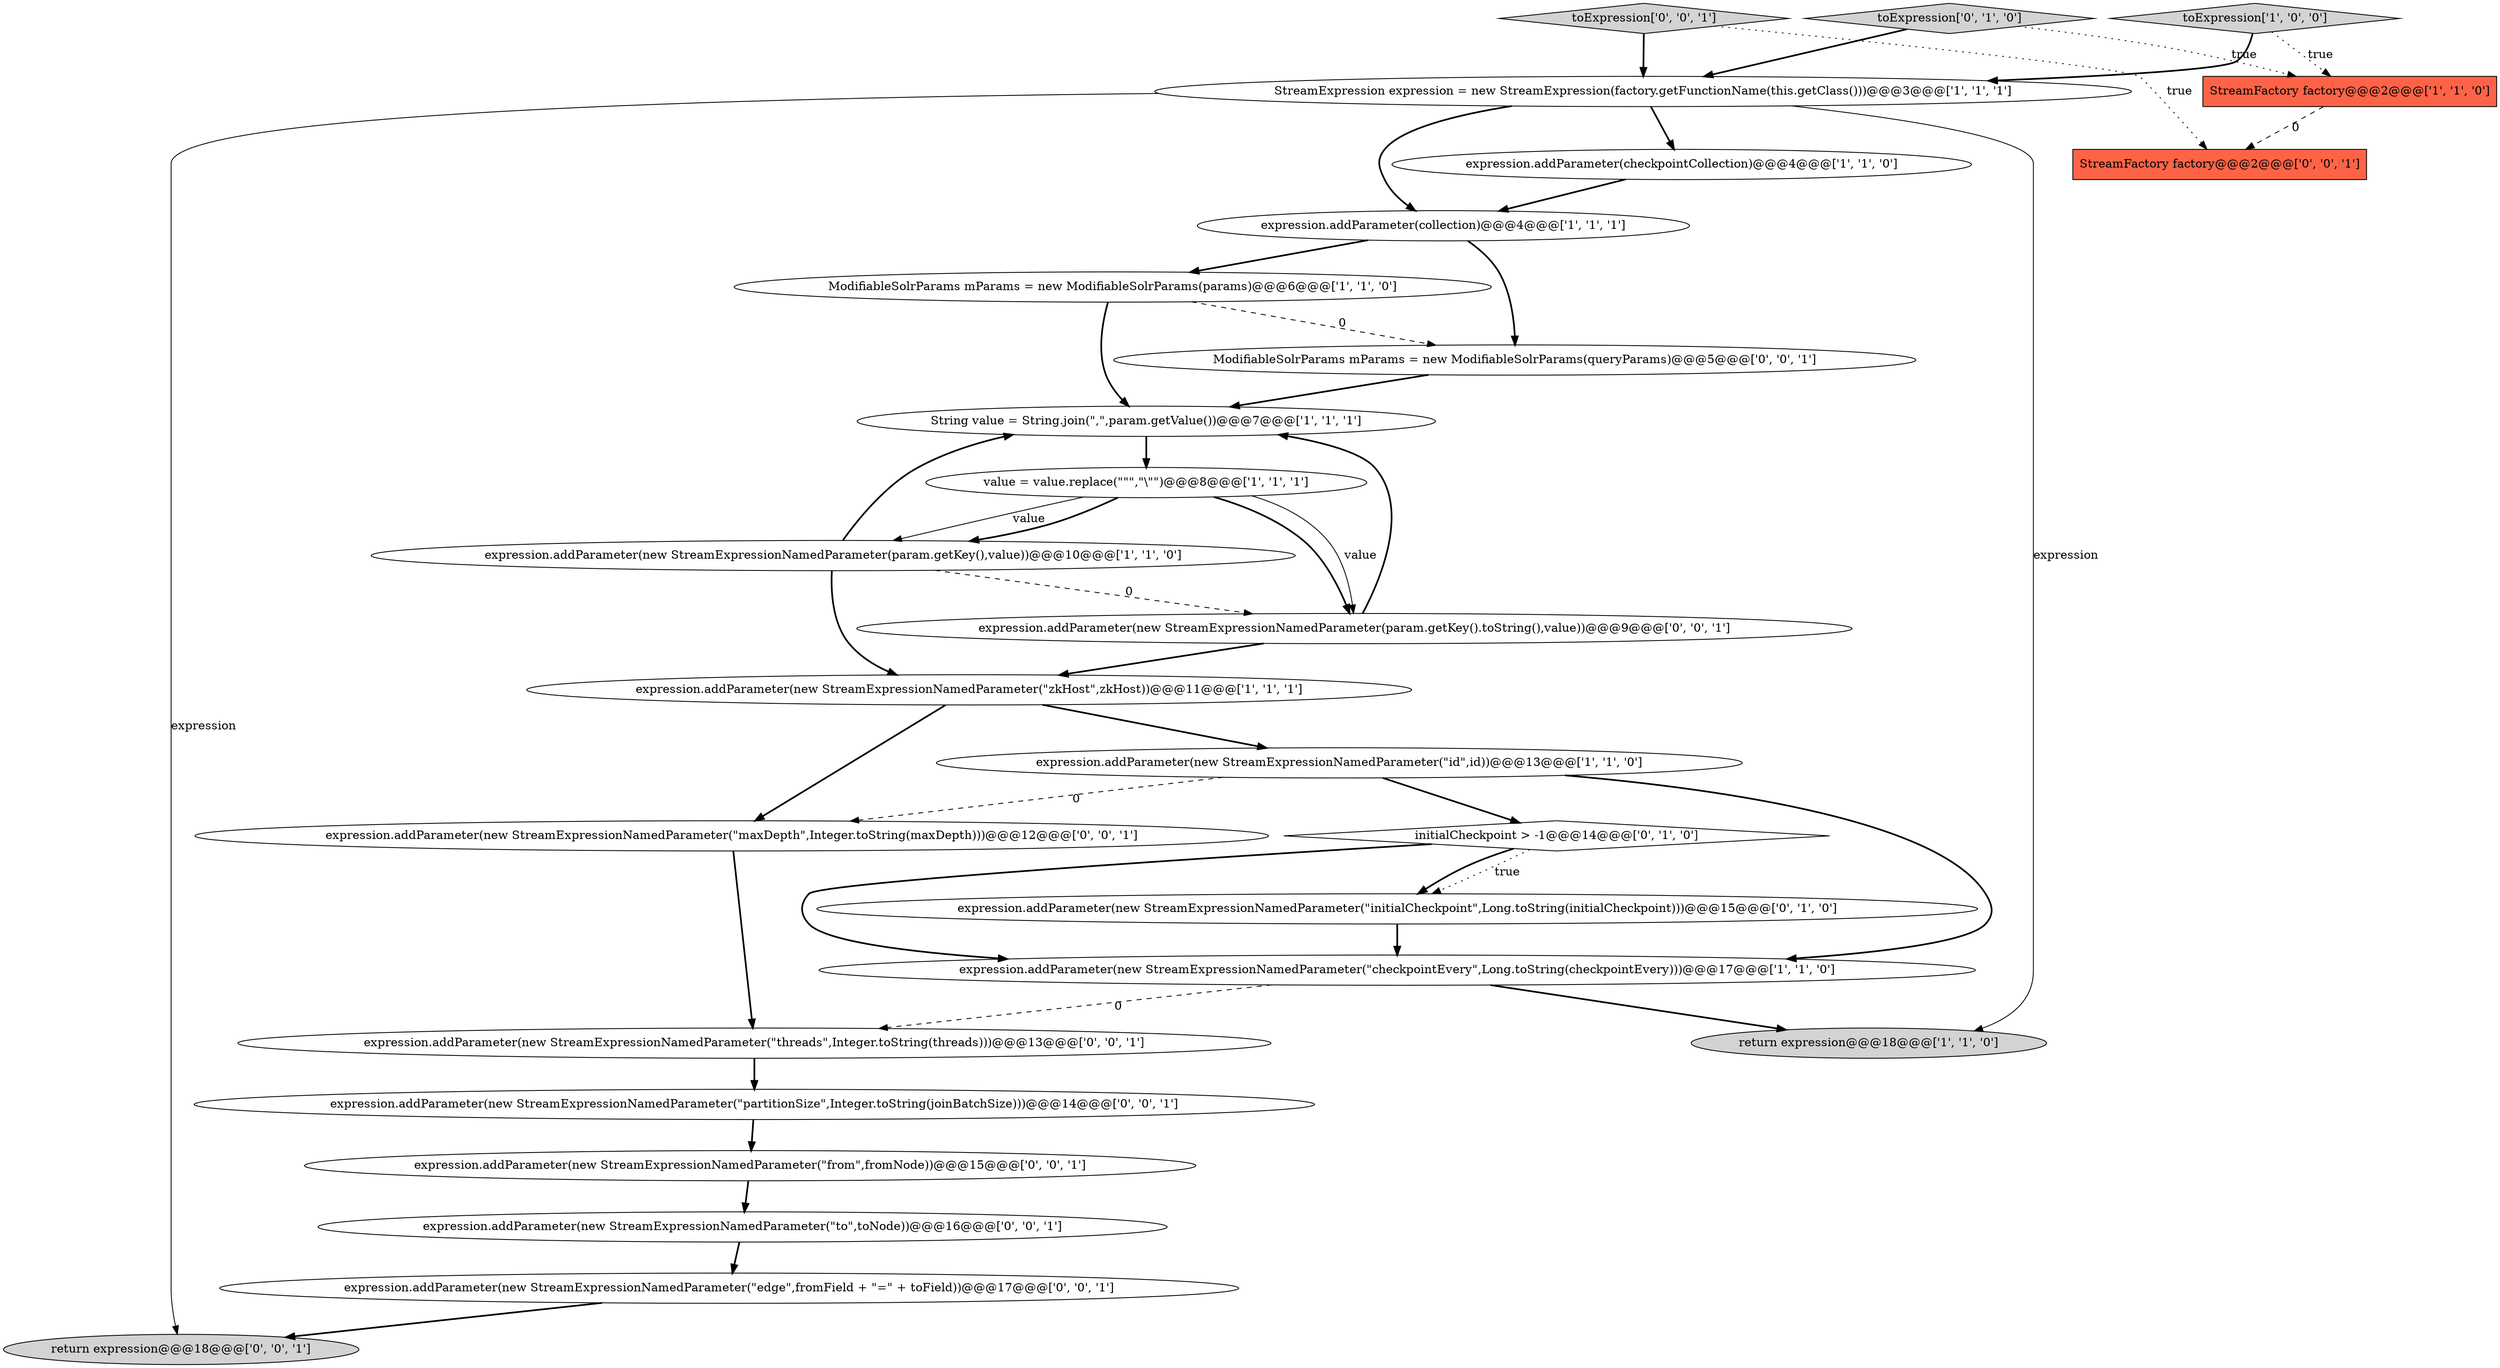 digraph {
18 [style = filled, label = "StreamFactory factory@@@2@@@['0', '0', '1']", fillcolor = tomato, shape = box image = "AAA0AAABBB3BBB"];
26 [style = filled, label = "toExpression['0', '0', '1']", fillcolor = lightgray, shape = diamond image = "AAA0AAABBB3BBB"];
4 [style = filled, label = "expression.addParameter(new StreamExpressionNamedParameter(\"id\",id))@@@13@@@['1', '1', '0']", fillcolor = white, shape = ellipse image = "AAA0AAABBB1BBB"];
23 [style = filled, label = "expression.addParameter(new StreamExpressionNamedParameter(\"threads\",Integer.toString(threads)))@@@13@@@['0', '0', '1']", fillcolor = white, shape = ellipse image = "AAA0AAABBB3BBB"];
20 [style = filled, label = "expression.addParameter(new StreamExpressionNamedParameter(\"from\",fromNode))@@@15@@@['0', '0', '1']", fillcolor = white, shape = ellipse image = "AAA0AAABBB3BBB"];
24 [style = filled, label = "expression.addParameter(new StreamExpressionNamedParameter(\"partitionSize\",Integer.toString(joinBatchSize)))@@@14@@@['0', '0', '1']", fillcolor = white, shape = ellipse image = "AAA0AAABBB3BBB"];
2 [style = filled, label = "expression.addParameter(new StreamExpressionNamedParameter(\"zkHost\",zkHost))@@@11@@@['1', '1', '1']", fillcolor = white, shape = ellipse image = "AAA0AAABBB1BBB"];
21 [style = filled, label = "expression.addParameter(new StreamExpressionNamedParameter(param.getKey().toString(),value))@@@9@@@['0', '0', '1']", fillcolor = white, shape = ellipse image = "AAA0AAABBB3BBB"];
19 [style = filled, label = "ModifiableSolrParams mParams = new ModifiableSolrParams(queryParams)@@@5@@@['0', '0', '1']", fillcolor = white, shape = ellipse image = "AAA0AAABBB3BBB"];
12 [style = filled, label = "ModifiableSolrParams mParams = new ModifiableSolrParams(params)@@@6@@@['1', '1', '0']", fillcolor = white, shape = ellipse image = "AAA0AAABBB1BBB"];
16 [style = filled, label = "expression.addParameter(new StreamExpressionNamedParameter(\"to\",toNode))@@@16@@@['0', '0', '1']", fillcolor = white, shape = ellipse image = "AAA0AAABBB3BBB"];
10 [style = filled, label = "expression.addParameter(checkpointCollection)@@@4@@@['1', '1', '0']", fillcolor = white, shape = ellipse image = "AAA0AAABBB1BBB"];
17 [style = filled, label = "return expression@@@18@@@['0', '0', '1']", fillcolor = lightgray, shape = ellipse image = "AAA0AAABBB3BBB"];
7 [style = filled, label = "expression.addParameter(new StreamExpressionNamedParameter(param.getKey(),value))@@@10@@@['1', '1', '0']", fillcolor = white, shape = ellipse image = "AAA0AAABBB1BBB"];
13 [style = filled, label = "initialCheckpoint > -1@@@14@@@['0', '1', '0']", fillcolor = white, shape = diamond image = "AAA1AAABBB2BBB"];
11 [style = filled, label = "StreamFactory factory@@@2@@@['1', '1', '0']", fillcolor = tomato, shape = box image = "AAA0AAABBB1BBB"];
14 [style = filled, label = "toExpression['0', '1', '0']", fillcolor = lightgray, shape = diamond image = "AAA0AAABBB2BBB"];
22 [style = filled, label = "expression.addParameter(new StreamExpressionNamedParameter(\"maxDepth\",Integer.toString(maxDepth)))@@@12@@@['0', '0', '1']", fillcolor = white, shape = ellipse image = "AAA0AAABBB3BBB"];
25 [style = filled, label = "expression.addParameter(new StreamExpressionNamedParameter(\"edge\",fromField + \"=\" + toField))@@@17@@@['0', '0', '1']", fillcolor = white, shape = ellipse image = "AAA0AAABBB3BBB"];
1 [style = filled, label = "value = value.replace(\"\"\",\"\\\"\")@@@8@@@['1', '1', '1']", fillcolor = white, shape = ellipse image = "AAA0AAABBB1BBB"];
8 [style = filled, label = "expression.addParameter(new StreamExpressionNamedParameter(\"checkpointEvery\",Long.toString(checkpointEvery)))@@@17@@@['1', '1', '0']", fillcolor = white, shape = ellipse image = "AAA0AAABBB1BBB"];
3 [style = filled, label = "StreamExpression expression = new StreamExpression(factory.getFunctionName(this.getClass()))@@@3@@@['1', '1', '1']", fillcolor = white, shape = ellipse image = "AAA0AAABBB1BBB"];
6 [style = filled, label = "expression.addParameter(collection)@@@4@@@['1', '1', '1']", fillcolor = white, shape = ellipse image = "AAA0AAABBB1BBB"];
15 [style = filled, label = "expression.addParameter(new StreamExpressionNamedParameter(\"initialCheckpoint\",Long.toString(initialCheckpoint)))@@@15@@@['0', '1', '0']", fillcolor = white, shape = ellipse image = "AAA1AAABBB2BBB"];
5 [style = filled, label = "toExpression['1', '0', '0']", fillcolor = lightgray, shape = diamond image = "AAA0AAABBB1BBB"];
9 [style = filled, label = "return expression@@@18@@@['1', '1', '0']", fillcolor = lightgray, shape = ellipse image = "AAA0AAABBB1BBB"];
0 [style = filled, label = "String value = String.join(\",\",param.getValue())@@@7@@@['1', '1', '1']", fillcolor = white, shape = ellipse image = "AAA0AAABBB1BBB"];
12->0 [style = bold, label=""];
3->10 [style = bold, label=""];
13->15 [style = bold, label=""];
5->11 [style = dotted, label="true"];
8->9 [style = bold, label=""];
2->4 [style = bold, label=""];
14->3 [style = bold, label=""];
10->6 [style = bold, label=""];
20->16 [style = bold, label=""];
23->24 [style = bold, label=""];
16->25 [style = bold, label=""];
24->20 [style = bold, label=""];
1->21 [style = bold, label=""];
4->8 [style = bold, label=""];
19->0 [style = bold, label=""];
26->18 [style = dotted, label="true"];
6->19 [style = bold, label=""];
25->17 [style = bold, label=""];
0->1 [style = bold, label=""];
3->17 [style = solid, label="expression"];
21->2 [style = bold, label=""];
3->6 [style = bold, label=""];
8->23 [style = dashed, label="0"];
1->7 [style = solid, label="value"];
7->21 [style = dashed, label="0"];
1->21 [style = solid, label="value"];
12->19 [style = dashed, label="0"];
7->0 [style = bold, label=""];
2->22 [style = bold, label=""];
3->9 [style = solid, label="expression"];
11->18 [style = dashed, label="0"];
6->12 [style = bold, label=""];
4->13 [style = bold, label=""];
13->15 [style = dotted, label="true"];
5->3 [style = bold, label=""];
13->8 [style = bold, label=""];
1->7 [style = bold, label=""];
22->23 [style = bold, label=""];
14->11 [style = dotted, label="true"];
26->3 [style = bold, label=""];
21->0 [style = bold, label=""];
15->8 [style = bold, label=""];
4->22 [style = dashed, label="0"];
7->2 [style = bold, label=""];
}
